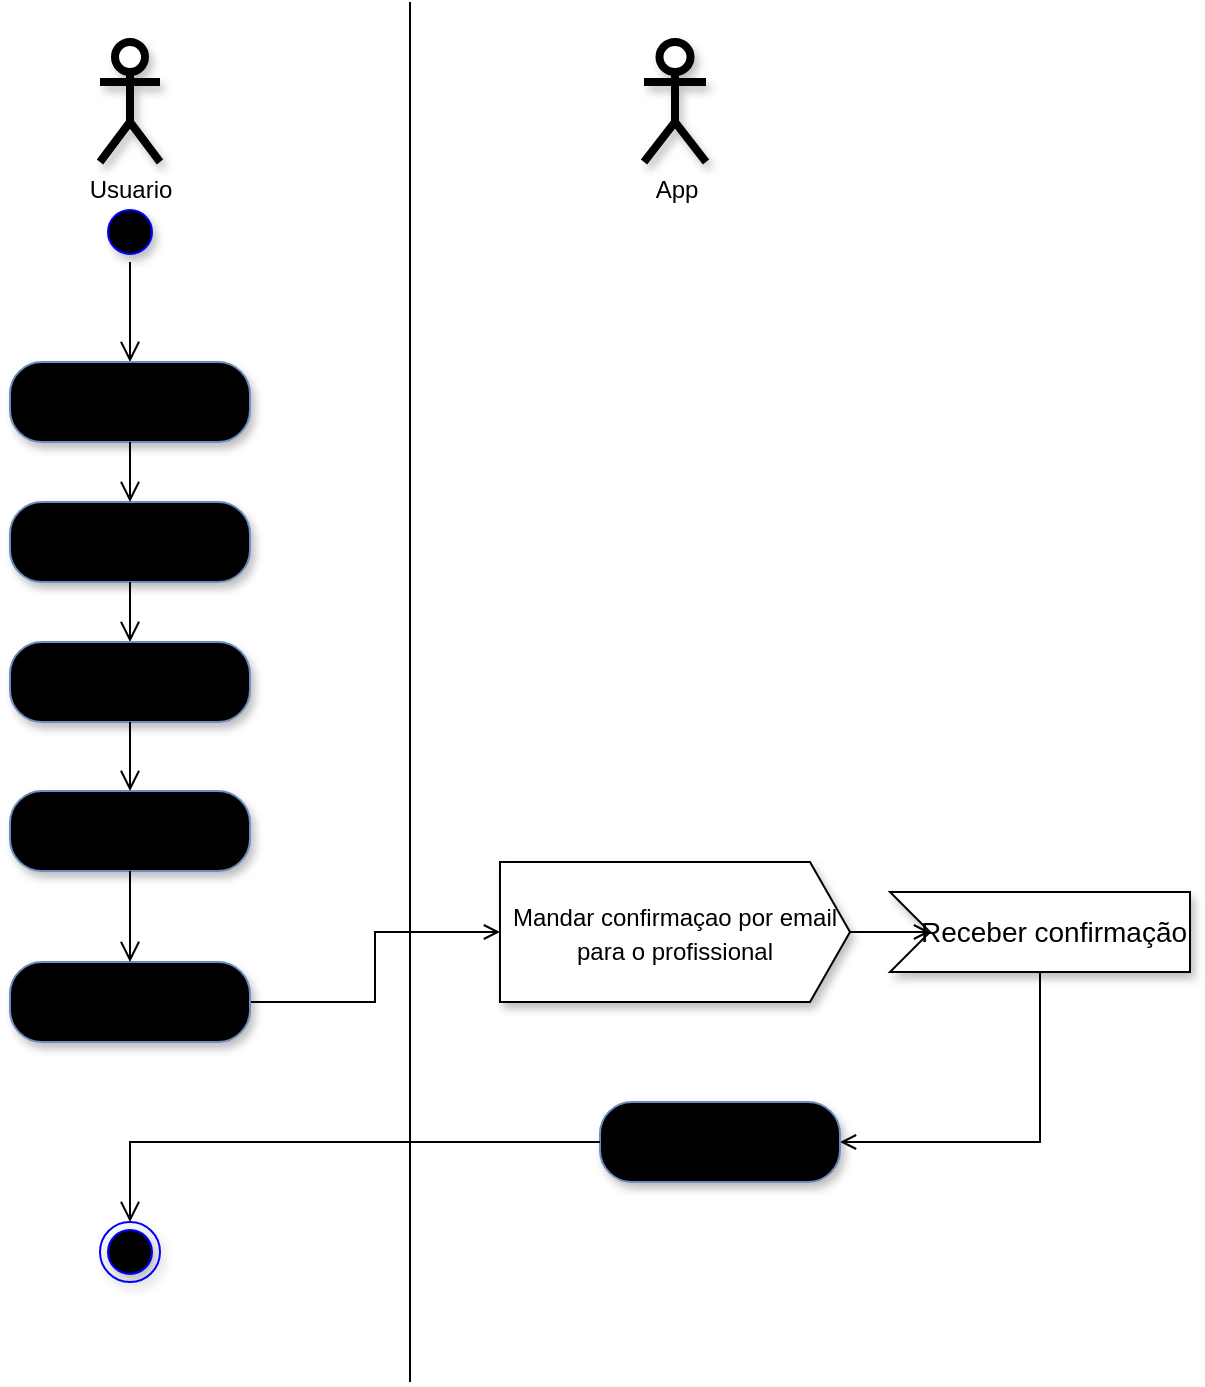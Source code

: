 <mxfile version="26.1.1">
  <diagram name="Página-1" id="ht436uexMA_8kcURqI5P">
    <mxGraphModel grid="1" page="1" gridSize="10" guides="1" tooltips="1" connect="1" arrows="1" fold="1" pageScale="1" pageWidth="827" pageHeight="1169" math="0" shadow="0">
      <root>
        <mxCell id="0" />
        <mxCell id="1" parent="0" />
        <mxCell id="LAmwmMr2Dr264y0-6n6M-1" value="Usuario&lt;div&gt;&lt;br&gt;&lt;/div&gt;" style="shape=umlActor;verticalLabelPosition=bottom;verticalAlign=top;html=1;outlineConnect=0;strokeWidth=4;fillColor=#FFFFFF;fontColor=#000000;strokeColor=#000000;shadow=1;" vertex="1" parent="1">
          <mxGeometry x="205" y="180" width="30" height="60" as="geometry" />
        </mxCell>
        <mxCell id="LAmwmMr2Dr264y0-6n6M-2" value="&lt;div&gt;App&lt;/div&gt;" style="shape=umlActor;verticalLabelPosition=bottom;verticalAlign=top;html=1;outlineConnect=0;strokeWidth=4;fillColor=#FFFFFF;fontColor=#000000;strokeColor=#000000;shadow=1;" vertex="1" parent="1">
          <mxGeometry x="477" y="180" width="31" height="60" as="geometry" />
        </mxCell>
        <mxCell id="LAmwmMr2Dr264y0-6n6M-7" value="Ir em categorias" style="rounded=1;whiteSpace=wrap;html=1;arcSize=40;fillColor=#dae8fc;strokeColor=#6c8ebf;gradientColor=light-dark(#99CCFF,#EDEDED);shadow=1;" vertex="1" parent="1">
          <mxGeometry x="160" y="410" width="120" height="40" as="geometry" />
        </mxCell>
        <mxCell id="LAmwmMr2Dr264y0-6n6M-8" value="" style="edgeStyle=orthogonalEdgeStyle;html=1;verticalAlign=bottom;endArrow=open;endSize=8;strokeColor=#000000;rounded=0;entryX=0.5;entryY=0;entryDx=0;entryDy=0;endFill=0;" edge="1" parent="1" source="LAmwmMr2Dr264y0-6n6M-7" target="n_IhxqwfF3C_SBuwY4mw-44">
          <mxGeometry relative="1" as="geometry">
            <mxPoint x="230" y="400" as="targetPoint" />
            <Array as="points">
              <mxPoint x="220" y="460" />
              <mxPoint x="220" y="460" />
            </Array>
          </mxGeometry>
        </mxCell>
        <mxCell id="LAmwmMr2Dr264y0-6n6M-19" value="" style="endArrow=none;html=1;rounded=0;" edge="1" parent="1">
          <mxGeometry width="50" height="50" relative="1" as="geometry">
            <mxPoint x="360" y="850" as="sourcePoint" />
            <mxPoint x="360" y="160" as="targetPoint" />
          </mxGeometry>
        </mxCell>
        <mxCell id="n_IhxqwfF3C_SBuwY4mw-2" style="edgeStyle=orthogonalEdgeStyle;rounded=0;orthogonalLoop=1;jettySize=auto;html=1;exitX=1;exitY=0.5;exitDx=0;exitDy=0;entryX=0;entryY=0;entryDx=0;entryDy=35;entryPerimeter=0;endArrow=open;endFill=0;" edge="1" parent="1" source="LAmwmMr2Dr264y0-6n6M-25" target="n_IhxqwfF3C_SBuwY4mw-19">
          <mxGeometry relative="1" as="geometry">
            <mxPoint x="435" y="660" as="targetPoint" />
          </mxGeometry>
        </mxCell>
        <mxCell id="LAmwmMr2Dr264y0-6n6M-25" value="Agendar" style="rounded=1;whiteSpace=wrap;html=1;arcSize=40;fillColor=#dae8fc;strokeColor=#6c8ebf;gradientColor=light-dark(#99CCFF,#EDEDED);shadow=1;" vertex="1" parent="1">
          <mxGeometry x="160" y="640" width="120" height="40" as="geometry" />
        </mxCell>
        <mxCell id="n_IhxqwfF3C_SBuwY4mw-14" value="" style="ellipse;html=1;shape=startState;fillColor=#000000;strokeColor=#0000FF;shadow=1;" vertex="1" parent="1">
          <mxGeometry x="205" y="260" width="30" height="30" as="geometry" />
        </mxCell>
        <mxCell id="n_IhxqwfF3C_SBuwY4mw-15" value="" style="edgeStyle=orthogonalEdgeStyle;html=1;verticalAlign=bottom;endArrow=open;endSize=8;strokeColor=#000000;rounded=0;entryX=0.5;entryY=0;entryDx=0;entryDy=0;endFill=0;" edge="1" parent="1" source="n_IhxqwfF3C_SBuwY4mw-14" target="u0mbR2QE1hAMYxugzI7V-10">
          <mxGeometry relative="1" as="geometry">
            <mxPoint x="220" y="310" as="targetPoint" />
            <Array as="points">
              <mxPoint x="220" y="285" />
              <mxPoint x="221" y="285" />
            </Array>
          </mxGeometry>
        </mxCell>
        <mxCell id="n_IhxqwfF3C_SBuwY4mw-19" value="&lt;font style=&quot;font-size: 12px;&quot;&gt;Mandar confirmaçao por email para o profissional&lt;/font&gt;" style="html=1;shape=mxgraph.infographic.ribbonSimple;notch1=0;notch2=20;align=center;verticalAlign=middle;fontSize=14;fontStyle=0;fillColor=#FFFFFF;whiteSpace=wrap;shadow=1;" vertex="1" parent="1">
          <mxGeometry x="405" y="590" width="175" height="70" as="geometry" />
        </mxCell>
        <mxCell id="n_IhxqwfF3C_SBuwY4mw-28" style="edgeStyle=orthogonalEdgeStyle;rounded=0;orthogonalLoop=1;jettySize=auto;html=1;entryX=1;entryY=0.5;entryDx=0;entryDy=0;endArrow=open;endFill=0;" edge="1" parent="1" source="n_IhxqwfF3C_SBuwY4mw-20" target="n_IhxqwfF3C_SBuwY4mw-23">
          <mxGeometry relative="1" as="geometry">
            <mxPoint x="285" y="840" as="targetPoint" />
            <Array as="points">
              <mxPoint x="675" y="730" />
            </Array>
          </mxGeometry>
        </mxCell>
        <mxCell id="n_IhxqwfF3C_SBuwY4mw-20" value="Receber confirmação" style="html=1;shape=mxgraph.infographic.ribbonSimple;notch1=20;notch2=0;align=center;verticalAlign=middle;fontSize=14;fontStyle=0;fillColor=#FFFFFF;flipH=0;spacingRight=0;spacingLeft=14;whiteSpace=wrap;shadow=1;" vertex="1" parent="1">
          <mxGeometry x="600" y="605" width="150" height="40" as="geometry" />
        </mxCell>
        <mxCell id="n_IhxqwfF3C_SBuwY4mw-22" style="edgeStyle=orthogonalEdgeStyle;rounded=0;orthogonalLoop=1;jettySize=auto;html=1;exitX=1;exitY=0.5;exitDx=0;exitDy=0;exitPerimeter=0;entryX=0;entryY=0;entryDx=20;entryDy=20;entryPerimeter=0;endArrow=open;endFill=0;" edge="1" parent="1" source="n_IhxqwfF3C_SBuwY4mw-19" target="n_IhxqwfF3C_SBuwY4mw-20">
          <mxGeometry relative="1" as="geometry" />
        </mxCell>
        <mxCell id="n_IhxqwfF3C_SBuwY4mw-23" value="Informar Usuário" style="rounded=1;whiteSpace=wrap;html=1;arcSize=40;fillColor=#dae8fc;strokeColor=#6c8ebf;gradientColor=light-dark(#99CCFF,#EDEDED);shadow=1;" vertex="1" parent="1">
          <mxGeometry x="455" y="710" width="120" height="40" as="geometry" />
        </mxCell>
        <mxCell id="n_IhxqwfF3C_SBuwY4mw-24" value="" style="edgeStyle=orthogonalEdgeStyle;html=1;verticalAlign=bottom;endArrow=open;endSize=8;strokeColor=#000000;rounded=0;entryX=0.5;entryY=0;entryDx=0;entryDy=0;exitX=0;exitY=0.5;exitDx=0;exitDy=0;" edge="1" parent="1" source="n_IhxqwfF3C_SBuwY4mw-23" target="n_IhxqwfF3C_SBuwY4mw-29">
          <mxGeometry relative="1" as="geometry">
            <mxPoint x="220" y="910" as="targetPoint" />
            <Array as="points">
              <mxPoint x="455" y="730" />
              <mxPoint x="220" y="730" />
            </Array>
          </mxGeometry>
        </mxCell>
        <mxCell id="n_IhxqwfF3C_SBuwY4mw-29" value="" style="ellipse;html=1;shape=endState;fillColor=#000000;strokeColor=#0000FF;shadow=1;" vertex="1" parent="1">
          <mxGeometry x="205" y="770" width="30" height="30" as="geometry" />
        </mxCell>
        <mxCell id="n_IhxqwfF3C_SBuwY4mw-35" value="Verificar horarios e dias" style="rounded=1;whiteSpace=wrap;html=1;arcSize=40;fillColor=#dae8fc;strokeColor=#6c8ebf;gradientColor=light-dark(#99CCFF,#EDEDED);shadow=1;" vertex="1" parent="1">
          <mxGeometry x="160" y="554.5" width="120" height="40" as="geometry" />
        </mxCell>
        <mxCell id="n_IhxqwfF3C_SBuwY4mw-36" value="" style="edgeStyle=orthogonalEdgeStyle;html=1;verticalAlign=bottom;endArrow=open;endSize=8;strokeColor=#000000;rounded=0;entryX=0.5;entryY=0;entryDx=0;entryDy=0;endFill=0;" edge="1" parent="1" source="n_IhxqwfF3C_SBuwY4mw-35" target="LAmwmMr2Dr264y0-6n6M-25">
          <mxGeometry relative="1" as="geometry">
            <mxPoint x="415" y="590" as="targetPoint" />
            <Array as="points">
              <mxPoint x="220" y="600" />
              <mxPoint x="220" y="600" />
            </Array>
          </mxGeometry>
        </mxCell>
        <mxCell id="n_IhxqwfF3C_SBuwY4mw-44" value="Escolher o tipo de serviços" style="rounded=1;whiteSpace=wrap;html=1;arcSize=40;fillColor=#dae8fc;strokeColor=#6c8ebf;gradientColor=light-dark(#99CCFF,#EDEDED);shadow=1;" vertex="1" parent="1">
          <mxGeometry x="160" y="480" width="120" height="40" as="geometry" />
        </mxCell>
        <mxCell id="n_IhxqwfF3C_SBuwY4mw-45" value="" style="edgeStyle=orthogonalEdgeStyle;html=1;verticalAlign=bottom;endArrow=open;endSize=8;strokeColor=#000000;rounded=0;entryX=0.5;entryY=0;entryDx=0;entryDy=0;endFill=0;" edge="1" parent="1" source="n_IhxqwfF3C_SBuwY4mw-44" target="n_IhxqwfF3C_SBuwY4mw-35">
          <mxGeometry relative="1" as="geometry">
            <mxPoint x="230" y="510" as="targetPoint" />
            <Array as="points">
              <mxPoint x="230" y="495" />
              <mxPoint x="231" y="495" />
            </Array>
          </mxGeometry>
        </mxCell>
        <mxCell id="u0mbR2QE1hAMYxugzI7V-10" value="Fazer login" style="rounded=1;whiteSpace=wrap;html=1;arcSize=40;fillColor=#dae8fc;strokeColor=#6c8ebf;gradientColor=light-dark(#99CCFF,#EDEDED);shadow=1;" vertex="1" parent="1">
          <mxGeometry x="160" y="340" width="120" height="40" as="geometry" />
        </mxCell>
        <mxCell id="u0mbR2QE1hAMYxugzI7V-11" value="" style="edgeStyle=orthogonalEdgeStyle;html=1;verticalAlign=bottom;endArrow=open;endSize=8;strokeColor=#000000;rounded=0;entryX=0.5;entryY=0;entryDx=0;entryDy=0;endFill=0;" edge="1" parent="1" source="u0mbR2QE1hAMYxugzI7V-10" target="LAmwmMr2Dr264y0-6n6M-7">
          <mxGeometry relative="1" as="geometry">
            <mxPoint x="464" y="410" as="targetPoint" />
          </mxGeometry>
        </mxCell>
      </root>
    </mxGraphModel>
  </diagram>
</mxfile>

